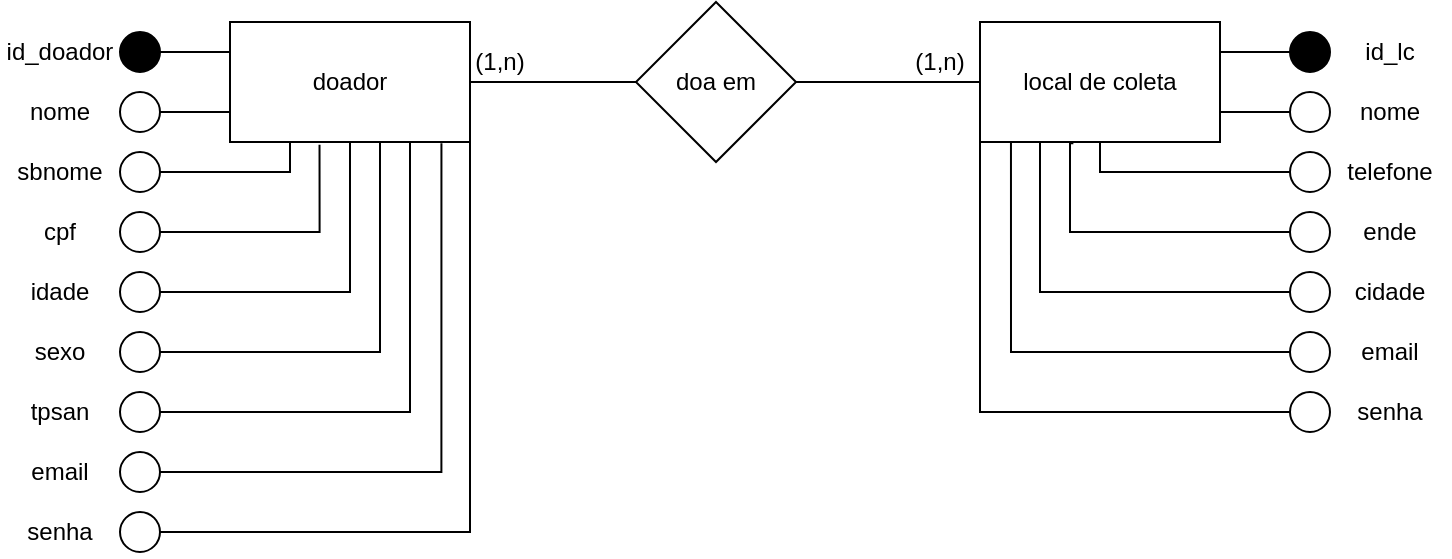 <mxfile version="24.7.7">
  <diagram name="Página-1" id="STYsf3HCZ7sP4GZinSVZ">
    <mxGraphModel dx="1050" dy="1657" grid="1" gridSize="10" guides="1" tooltips="1" connect="1" arrows="1" fold="1" page="1" pageScale="1" pageWidth="850" pageHeight="1100" math="0" shadow="0">
      <root>
        <mxCell id="0" />
        <mxCell id="1" parent="0" />
        <mxCell id="msxX-ajNOKnb9wM-fJMI-4" style="edgeStyle=orthogonalEdgeStyle;rounded=0;orthogonalLoop=1;jettySize=auto;html=1;exitX=1;exitY=0.5;exitDx=0;exitDy=0;entryX=0;entryY=0.5;entryDx=0;entryDy=0;endArrow=none;endFill=0;" parent="1" source="msxX-ajNOKnb9wM-fJMI-1" target="msxX-ajNOKnb9wM-fJMI-2" edge="1">
          <mxGeometry relative="1" as="geometry" />
        </mxCell>
        <mxCell id="msxX-ajNOKnb9wM-fJMI-1" value="doador" style="rounded=0;whiteSpace=wrap;html=1;" parent="1" vertex="1">
          <mxGeometry x="178" y="-679" width="120" height="60" as="geometry" />
        </mxCell>
        <mxCell id="msxX-ajNOKnb9wM-fJMI-5" style="edgeStyle=orthogonalEdgeStyle;rounded=0;orthogonalLoop=1;jettySize=auto;html=1;exitX=1;exitY=0.5;exitDx=0;exitDy=0;entryX=0;entryY=0.5;entryDx=0;entryDy=0;endArrow=none;endFill=0;" parent="1" source="msxX-ajNOKnb9wM-fJMI-2" target="msxX-ajNOKnb9wM-fJMI-3" edge="1">
          <mxGeometry relative="1" as="geometry">
            <mxPoint x="496" y="-649" as="targetPoint" />
          </mxGeometry>
        </mxCell>
        <mxCell id="msxX-ajNOKnb9wM-fJMI-2" value="doa em" style="rhombus;whiteSpace=wrap;html=1;" parent="1" vertex="1">
          <mxGeometry x="381" y="-689" width="80" height="80" as="geometry" />
        </mxCell>
        <mxCell id="msxX-ajNOKnb9wM-fJMI-41" style="edgeStyle=orthogonalEdgeStyle;rounded=0;orthogonalLoop=1;jettySize=auto;html=1;exitX=1;exitY=0.25;exitDx=0;exitDy=0;entryX=0;entryY=0.5;entryDx=0;entryDy=0;endArrow=none;endFill=0;" parent="1" source="msxX-ajNOKnb9wM-fJMI-3" target="msxX-ajNOKnb9wM-fJMI-37" edge="1">
          <mxGeometry relative="1" as="geometry" />
        </mxCell>
        <mxCell id="msxX-ajNOKnb9wM-fJMI-42" style="edgeStyle=orthogonalEdgeStyle;rounded=0;orthogonalLoop=1;jettySize=auto;html=1;exitX=1;exitY=0.75;exitDx=0;exitDy=0;entryX=0;entryY=0.5;entryDx=0;entryDy=0;endArrow=none;endFill=0;" parent="1" source="msxX-ajNOKnb9wM-fJMI-3" target="msxX-ajNOKnb9wM-fJMI-39" edge="1">
          <mxGeometry relative="1" as="geometry" />
        </mxCell>
        <mxCell id="msxX-ajNOKnb9wM-fJMI-45" style="edgeStyle=orthogonalEdgeStyle;rounded=0;orthogonalLoop=1;jettySize=auto;html=1;exitX=0.129;exitY=0.998;exitDx=0;exitDy=0;entryX=0;entryY=0.5;entryDx=0;entryDy=0;endArrow=none;endFill=0;exitPerimeter=0;" parent="1" source="msxX-ajNOKnb9wM-fJMI-3" target="msxX-ajNOKnb9wM-fJMI-61" edge="1">
          <mxGeometry relative="1" as="geometry">
            <mxPoint x="708" y="-524" as="targetPoint" />
            <Array as="points">
              <mxPoint x="568" y="-514" />
            </Array>
          </mxGeometry>
        </mxCell>
        <mxCell id="msxX-ajNOKnb9wM-fJMI-3" value="local de coleta" style="rounded=0;whiteSpace=wrap;html=1;" parent="1" vertex="1">
          <mxGeometry x="553" y="-679" width="120" height="60" as="geometry" />
        </mxCell>
        <mxCell id="msxX-ajNOKnb9wM-fJMI-36" style="edgeStyle=orthogonalEdgeStyle;rounded=0;orthogonalLoop=1;jettySize=auto;html=1;exitX=1;exitY=0.5;exitDx=0;exitDy=0;entryX=0;entryY=0.25;entryDx=0;entryDy=0;endArrow=none;endFill=0;" parent="1" source="msxX-ajNOKnb9wM-fJMI-9" target="msxX-ajNOKnb9wM-fJMI-1" edge="1">
          <mxGeometry relative="1" as="geometry" />
        </mxCell>
        <mxCell id="msxX-ajNOKnb9wM-fJMI-9" value="" style="ellipse;whiteSpace=wrap;html=1;aspect=fixed;fillColor=#000000;" parent="1" vertex="1">
          <mxGeometry x="123" y="-674" width="20" height="20" as="geometry" />
        </mxCell>
        <mxCell id="msxX-ajNOKnb9wM-fJMI-10" value="" style="ellipse;whiteSpace=wrap;html=1;aspect=fixed;" parent="1" vertex="1">
          <mxGeometry x="123" y="-614" width="20" height="20" as="geometry" />
        </mxCell>
        <mxCell id="msxX-ajNOKnb9wM-fJMI-35" style="edgeStyle=orthogonalEdgeStyle;rounded=0;orthogonalLoop=1;jettySize=auto;html=1;exitX=1;exitY=0.5;exitDx=0;exitDy=0;entryX=0;entryY=0.75;entryDx=0;entryDy=0;endArrow=none;endFill=0;" parent="1" source="msxX-ajNOKnb9wM-fJMI-11" target="msxX-ajNOKnb9wM-fJMI-1" edge="1">
          <mxGeometry relative="1" as="geometry" />
        </mxCell>
        <mxCell id="msxX-ajNOKnb9wM-fJMI-11" value="" style="ellipse;whiteSpace=wrap;html=1;aspect=fixed;" parent="1" vertex="1">
          <mxGeometry x="123" y="-644" width="20" height="20" as="geometry" />
        </mxCell>
        <mxCell id="msxX-ajNOKnb9wM-fJMI-12" value="" style="ellipse;whiteSpace=wrap;html=1;aspect=fixed;" parent="1" vertex="1">
          <mxGeometry x="123" y="-554" width="20" height="20" as="geometry" />
        </mxCell>
        <mxCell id="msxX-ajNOKnb9wM-fJMI-33" style="edgeStyle=orthogonalEdgeStyle;rounded=0;orthogonalLoop=1;jettySize=auto;html=1;exitX=1;exitY=0.5;exitDx=0;exitDy=0;entryX=0.373;entryY=1.023;entryDx=0;entryDy=0;endArrow=none;endFill=0;entryPerimeter=0;" parent="1" source="msxX-ajNOKnb9wM-fJMI-13" target="msxX-ajNOKnb9wM-fJMI-1" edge="1">
          <mxGeometry relative="1" as="geometry">
            <Array as="points">
              <mxPoint x="223" y="-574" />
            </Array>
          </mxGeometry>
        </mxCell>
        <mxCell id="msxX-ajNOKnb9wM-fJMI-13" value="" style="ellipse;whiteSpace=wrap;html=1;aspect=fixed;" parent="1" vertex="1">
          <mxGeometry x="123" y="-584" width="20" height="20" as="geometry" />
        </mxCell>
        <mxCell id="msxX-ajNOKnb9wM-fJMI-31" style="edgeStyle=orthogonalEdgeStyle;rounded=0;orthogonalLoop=1;jettySize=auto;html=1;exitX=1;exitY=0.5;exitDx=0;exitDy=0;endArrow=none;endFill=0;" parent="1" source="msxX-ajNOKnb9wM-fJMI-17" edge="1">
          <mxGeometry relative="1" as="geometry">
            <mxPoint x="253" y="-619" as="targetPoint" />
            <Array as="points">
              <mxPoint x="253" y="-514" />
              <mxPoint x="253" y="-619" />
            </Array>
          </mxGeometry>
        </mxCell>
        <mxCell id="msxX-ajNOKnb9wM-fJMI-17" value="" style="ellipse;whiteSpace=wrap;html=1;aspect=fixed;" parent="1" vertex="1">
          <mxGeometry x="123" y="-524" width="20" height="20" as="geometry" />
        </mxCell>
        <mxCell id="msxX-ajNOKnb9wM-fJMI-21" value="id_doador" style="text;html=1;align=center;verticalAlign=middle;whiteSpace=wrap;rounded=0;" parent="1" vertex="1">
          <mxGeometry x="63" y="-679" width="60" height="30" as="geometry" />
        </mxCell>
        <mxCell id="msxX-ajNOKnb9wM-fJMI-22" value="cpf" style="text;html=1;align=center;verticalAlign=middle;whiteSpace=wrap;rounded=0;" parent="1" vertex="1">
          <mxGeometry x="63" y="-589" width="60" height="30" as="geometry" />
        </mxCell>
        <mxCell id="msxX-ajNOKnb9wM-fJMI-23" value="email" style="text;html=1;align=center;verticalAlign=middle;whiteSpace=wrap;rounded=0;" parent="1" vertex="1">
          <mxGeometry x="63" y="-471.5" width="60" height="35" as="geometry" />
        </mxCell>
        <mxCell id="msxX-ajNOKnb9wM-fJMI-24" value="idade" style="text;html=1;align=center;verticalAlign=middle;whiteSpace=wrap;rounded=0;" parent="1" vertex="1">
          <mxGeometry x="63" y="-559" width="60" height="30" as="geometry" />
        </mxCell>
        <mxCell id="msxX-ajNOKnb9wM-fJMI-28" value="tpsan" style="text;html=1;align=center;verticalAlign=middle;whiteSpace=wrap;rounded=0;" parent="1" vertex="1">
          <mxGeometry x="63" y="-499" width="60" height="30" as="geometry" />
        </mxCell>
        <mxCell id="msxX-ajNOKnb9wM-fJMI-29" value="sexo" style="text;html=1;align=center;verticalAlign=middle;whiteSpace=wrap;rounded=0;" parent="1" vertex="1">
          <mxGeometry x="63" y="-529" width="60" height="30" as="geometry" />
        </mxCell>
        <mxCell id="msxX-ajNOKnb9wM-fJMI-32" style="edgeStyle=orthogonalEdgeStyle;rounded=0;orthogonalLoop=1;jettySize=auto;html=1;exitX=1;exitY=0.5;exitDx=0;exitDy=0;entryX=0.5;entryY=1;entryDx=0;entryDy=0;endArrow=none;endFill=0;" parent="1" source="msxX-ajNOKnb9wM-fJMI-12" target="msxX-ajNOKnb9wM-fJMI-1" edge="1">
          <mxGeometry relative="1" as="geometry">
            <mxPoint x="283" y="-609" as="targetPoint" />
          </mxGeometry>
        </mxCell>
        <mxCell id="msxX-ajNOKnb9wM-fJMI-34" style="edgeStyle=orthogonalEdgeStyle;rounded=0;orthogonalLoop=1;jettySize=auto;html=1;exitX=1;exitY=0.5;exitDx=0;exitDy=0;entryX=0.25;entryY=1;entryDx=0;entryDy=0;endArrow=none;endFill=0;" parent="1" source="msxX-ajNOKnb9wM-fJMI-10" target="msxX-ajNOKnb9wM-fJMI-1" edge="1">
          <mxGeometry relative="1" as="geometry">
            <Array as="points">
              <mxPoint x="208" y="-604" />
            </Array>
          </mxGeometry>
        </mxCell>
        <mxCell id="msxX-ajNOKnb9wM-fJMI-37" value="" style="ellipse;whiteSpace=wrap;html=1;aspect=fixed;fillColor=#000000;strokeColor=#000000;" parent="1" vertex="1">
          <mxGeometry x="708" y="-674" width="20" height="20" as="geometry" />
        </mxCell>
        <mxCell id="msxX-ajNOKnb9wM-fJMI-39" value="" style="ellipse;whiteSpace=wrap;html=1;aspect=fixed;" parent="1" vertex="1">
          <mxGeometry x="708" y="-644" width="20" height="20" as="geometry" />
        </mxCell>
        <mxCell id="msxX-ajNOKnb9wM-fJMI-44" style="edgeStyle=orthogonalEdgeStyle;rounded=0;orthogonalLoop=1;jettySize=auto;html=1;exitX=0;exitY=0.5;exitDx=0;exitDy=0;endArrow=none;endFill=0;entryX=0.25;entryY=1;entryDx=0;entryDy=0;" parent="1" source="msxX-ajNOKnb9wM-fJMI-59" target="msxX-ajNOKnb9wM-fJMI-3" edge="1">
          <mxGeometry relative="1" as="geometry">
            <mxPoint x="628" y="-604" as="targetPoint" />
            <Array as="points">
              <mxPoint x="583" y="-544" />
            </Array>
          </mxGeometry>
        </mxCell>
        <mxCell id="msxX-ajNOKnb9wM-fJMI-62" style="edgeStyle=orthogonalEdgeStyle;rounded=0;orthogonalLoop=1;jettySize=auto;html=1;exitX=0;exitY=0.5;exitDx=0;exitDy=0;entryX=0;entryY=0.5;entryDx=0;entryDy=0;" parent="1" source="msxX-ajNOKnb9wM-fJMI-46" target="msxX-ajNOKnb9wM-fJMI-46" edge="1">
          <mxGeometry relative="1" as="geometry" />
        </mxCell>
        <mxCell id="msxX-ajNOKnb9wM-fJMI-74" style="edgeStyle=orthogonalEdgeStyle;rounded=0;orthogonalLoop=1;jettySize=auto;html=1;exitX=0;exitY=0.5;exitDx=0;exitDy=0;entryX=0.5;entryY=1;entryDx=0;entryDy=0;endArrow=none;endFill=0;" parent="1" source="msxX-ajNOKnb9wM-fJMI-40" target="msxX-ajNOKnb9wM-fJMI-3" edge="1">
          <mxGeometry relative="1" as="geometry">
            <Array as="points">
              <mxPoint x="613" y="-604" />
            </Array>
          </mxGeometry>
        </mxCell>
        <mxCell id="msxX-ajNOKnb9wM-fJMI-40" value="" style="ellipse;whiteSpace=wrap;html=1;aspect=fixed;" parent="1" vertex="1">
          <mxGeometry x="708" y="-614" width="20" height="20" as="geometry" />
        </mxCell>
        <mxCell id="msxX-ajNOKnb9wM-fJMI-46" value="" style="ellipse;whiteSpace=wrap;html=1;aspect=fixed;" parent="1" vertex="1">
          <mxGeometry x="708" y="-584" width="20" height="20" as="geometry" />
        </mxCell>
        <mxCell id="msxX-ajNOKnb9wM-fJMI-55" style="edgeStyle=orthogonalEdgeStyle;rounded=0;orthogonalLoop=1;jettySize=auto;html=1;exitX=1;exitY=0.5;exitDx=0;exitDy=0;entryX=0.75;entryY=1;entryDx=0;entryDy=0;endArrow=none;endFill=0;" parent="1" source="msxX-ajNOKnb9wM-fJMI-49" target="msxX-ajNOKnb9wM-fJMI-1" edge="1">
          <mxGeometry relative="1" as="geometry" />
        </mxCell>
        <mxCell id="msxX-ajNOKnb9wM-fJMI-49" value="" style="ellipse;whiteSpace=wrap;html=1;aspect=fixed;" parent="1" vertex="1">
          <mxGeometry x="123" y="-494" width="20" height="20" as="geometry" />
        </mxCell>
        <mxCell id="msxX-ajNOKnb9wM-fJMI-50" value="" style="ellipse;whiteSpace=wrap;html=1;aspect=fixed;" parent="1" vertex="1">
          <mxGeometry x="123" y="-464" width="20" height="20" as="geometry" />
        </mxCell>
        <mxCell id="msxX-ajNOKnb9wM-fJMI-57" style="edgeStyle=orthogonalEdgeStyle;rounded=0;orthogonalLoop=1;jettySize=auto;html=1;exitX=1;exitY=0.5;exitDx=0;exitDy=0;entryX=1;entryY=1;entryDx=0;entryDy=0;endArrow=none;endFill=0;" parent="1" source="msxX-ajNOKnb9wM-fJMI-51" target="msxX-ajNOKnb9wM-fJMI-1" edge="1">
          <mxGeometry relative="1" as="geometry" />
        </mxCell>
        <mxCell id="msxX-ajNOKnb9wM-fJMI-51" value="" style="ellipse;whiteSpace=wrap;html=1;aspect=fixed;" parent="1" vertex="1">
          <mxGeometry x="123" y="-434" width="20" height="20" as="geometry" />
        </mxCell>
        <mxCell id="msxX-ajNOKnb9wM-fJMI-52" value="senha" style="text;html=1;align=center;verticalAlign=middle;whiteSpace=wrap;rounded=0;" parent="1" vertex="1">
          <mxGeometry x="63" y="-436.5" width="60" height="25" as="geometry" />
        </mxCell>
        <mxCell id="msxX-ajNOKnb9wM-fJMI-53" value="nome" style="text;html=1;align=center;verticalAlign=middle;whiteSpace=wrap;rounded=0;" parent="1" vertex="1">
          <mxGeometry x="63" y="-649" width="60" height="30" as="geometry" />
        </mxCell>
        <mxCell id="msxX-ajNOKnb9wM-fJMI-54" value="sbnome" style="text;html=1;align=center;verticalAlign=middle;whiteSpace=wrap;rounded=0;" parent="1" vertex="1">
          <mxGeometry x="63" y="-619" width="60" height="30" as="geometry" />
        </mxCell>
        <mxCell id="msxX-ajNOKnb9wM-fJMI-56" style="edgeStyle=orthogonalEdgeStyle;rounded=0;orthogonalLoop=1;jettySize=auto;html=1;exitX=1;exitY=0.5;exitDx=0;exitDy=0;endArrow=none;endFill=0;entryX=0.881;entryY=1.01;entryDx=0;entryDy=0;entryPerimeter=0;" parent="1" source="msxX-ajNOKnb9wM-fJMI-50" target="msxX-ajNOKnb9wM-fJMI-1" edge="1">
          <mxGeometry relative="1" as="geometry">
            <mxPoint x="293" y="-604" as="targetPoint" />
          </mxGeometry>
        </mxCell>
        <mxCell id="msxX-ajNOKnb9wM-fJMI-60" style="edgeStyle=orthogonalEdgeStyle;rounded=0;orthogonalLoop=1;jettySize=auto;html=1;exitX=0;exitY=0.5;exitDx=0;exitDy=0;entryX=0;entryY=1;entryDx=0;entryDy=0;endArrow=none;endFill=0;" parent="1" source="msxX-ajNOKnb9wM-fJMI-70" target="msxX-ajNOKnb9wM-fJMI-3" edge="1">
          <mxGeometry relative="1" as="geometry">
            <Array as="points">
              <mxPoint x="553" y="-484" />
            </Array>
          </mxGeometry>
        </mxCell>
        <mxCell id="msxX-ajNOKnb9wM-fJMI-59" value="" style="ellipse;whiteSpace=wrap;html=1;aspect=fixed;" parent="1" vertex="1">
          <mxGeometry x="708" y="-554" width="20" height="20" as="geometry" />
        </mxCell>
        <mxCell id="msxX-ajNOKnb9wM-fJMI-61" value="" style="ellipse;whiteSpace=wrap;html=1;aspect=fixed;" parent="1" vertex="1">
          <mxGeometry x="708" y="-524" width="20" height="20" as="geometry" />
        </mxCell>
        <mxCell id="msxX-ajNOKnb9wM-fJMI-63" style="edgeStyle=orthogonalEdgeStyle;rounded=0;orthogonalLoop=1;jettySize=auto;html=1;endArrow=none;endFill=0;entryX=0.389;entryY=1.01;entryDx=0;entryDy=0;entryPerimeter=0;" parent="1" target="msxX-ajNOKnb9wM-fJMI-3" edge="1">
          <mxGeometry relative="1" as="geometry">
            <mxPoint x="708" y="-574" as="sourcePoint" />
            <mxPoint x="599" y="-604" as="targetPoint" />
            <Array as="points">
              <mxPoint x="598" y="-574" />
              <mxPoint x="598" y="-618" />
            </Array>
          </mxGeometry>
        </mxCell>
        <mxCell id="msxX-ajNOKnb9wM-fJMI-64" value="id_lc" style="text;html=1;align=center;verticalAlign=middle;whiteSpace=wrap;rounded=0;" parent="1" vertex="1">
          <mxGeometry x="728" y="-679" width="60" height="30" as="geometry" />
        </mxCell>
        <mxCell id="msxX-ajNOKnb9wM-fJMI-65" value="nome" style="text;html=1;align=center;verticalAlign=middle;whiteSpace=wrap;rounded=0;" parent="1" vertex="1">
          <mxGeometry x="728" y="-649" width="60" height="30" as="geometry" />
        </mxCell>
        <mxCell id="msxX-ajNOKnb9wM-fJMI-66" value="email" style="text;html=1;align=center;verticalAlign=middle;whiteSpace=wrap;rounded=0;" parent="1" vertex="1">
          <mxGeometry x="728" y="-529" width="60" height="30" as="geometry" />
        </mxCell>
        <mxCell id="msxX-ajNOKnb9wM-fJMI-67" value="senha" style="text;html=1;align=center;verticalAlign=middle;whiteSpace=wrap;rounded=0;" parent="1" vertex="1">
          <mxGeometry x="728" y="-499" width="60" height="30" as="geometry" />
        </mxCell>
        <mxCell id="msxX-ajNOKnb9wM-fJMI-68" value="ende" style="text;html=1;align=center;verticalAlign=middle;whiteSpace=wrap;rounded=0;" parent="1" vertex="1">
          <mxGeometry x="728" y="-589" width="60" height="30" as="geometry" />
        </mxCell>
        <mxCell id="msxX-ajNOKnb9wM-fJMI-69" value="cidade" style="text;html=1;align=center;verticalAlign=middle;whiteSpace=wrap;rounded=0;" parent="1" vertex="1">
          <mxGeometry x="728" y="-559" width="60" height="30" as="geometry" />
        </mxCell>
        <mxCell id="msxX-ajNOKnb9wM-fJMI-70" value="" style="ellipse;whiteSpace=wrap;html=1;aspect=fixed;" parent="1" vertex="1">
          <mxGeometry x="708" y="-494" width="20" height="20" as="geometry" />
        </mxCell>
        <mxCell id="msxX-ajNOKnb9wM-fJMI-75" value="telefone" style="text;html=1;align=center;verticalAlign=middle;whiteSpace=wrap;rounded=0;" parent="1" vertex="1">
          <mxGeometry x="728" y="-619" width="60" height="30" as="geometry" />
        </mxCell>
        <mxCell id="msxX-ajNOKnb9wM-fJMI-76" value="(1,n)" style="text;html=1;align=center;verticalAlign=middle;whiteSpace=wrap;rounded=0;" parent="1" vertex="1">
          <mxGeometry x="503" y="-674" width="60" height="30" as="geometry" />
        </mxCell>
        <mxCell id="msxX-ajNOKnb9wM-fJMI-77" value="(1,n)" style="text;html=1;align=center;verticalAlign=middle;whiteSpace=wrap;rounded=0;" parent="1" vertex="1">
          <mxGeometry x="283" y="-674" width="60" height="30" as="geometry" />
        </mxCell>
      </root>
    </mxGraphModel>
  </diagram>
</mxfile>
